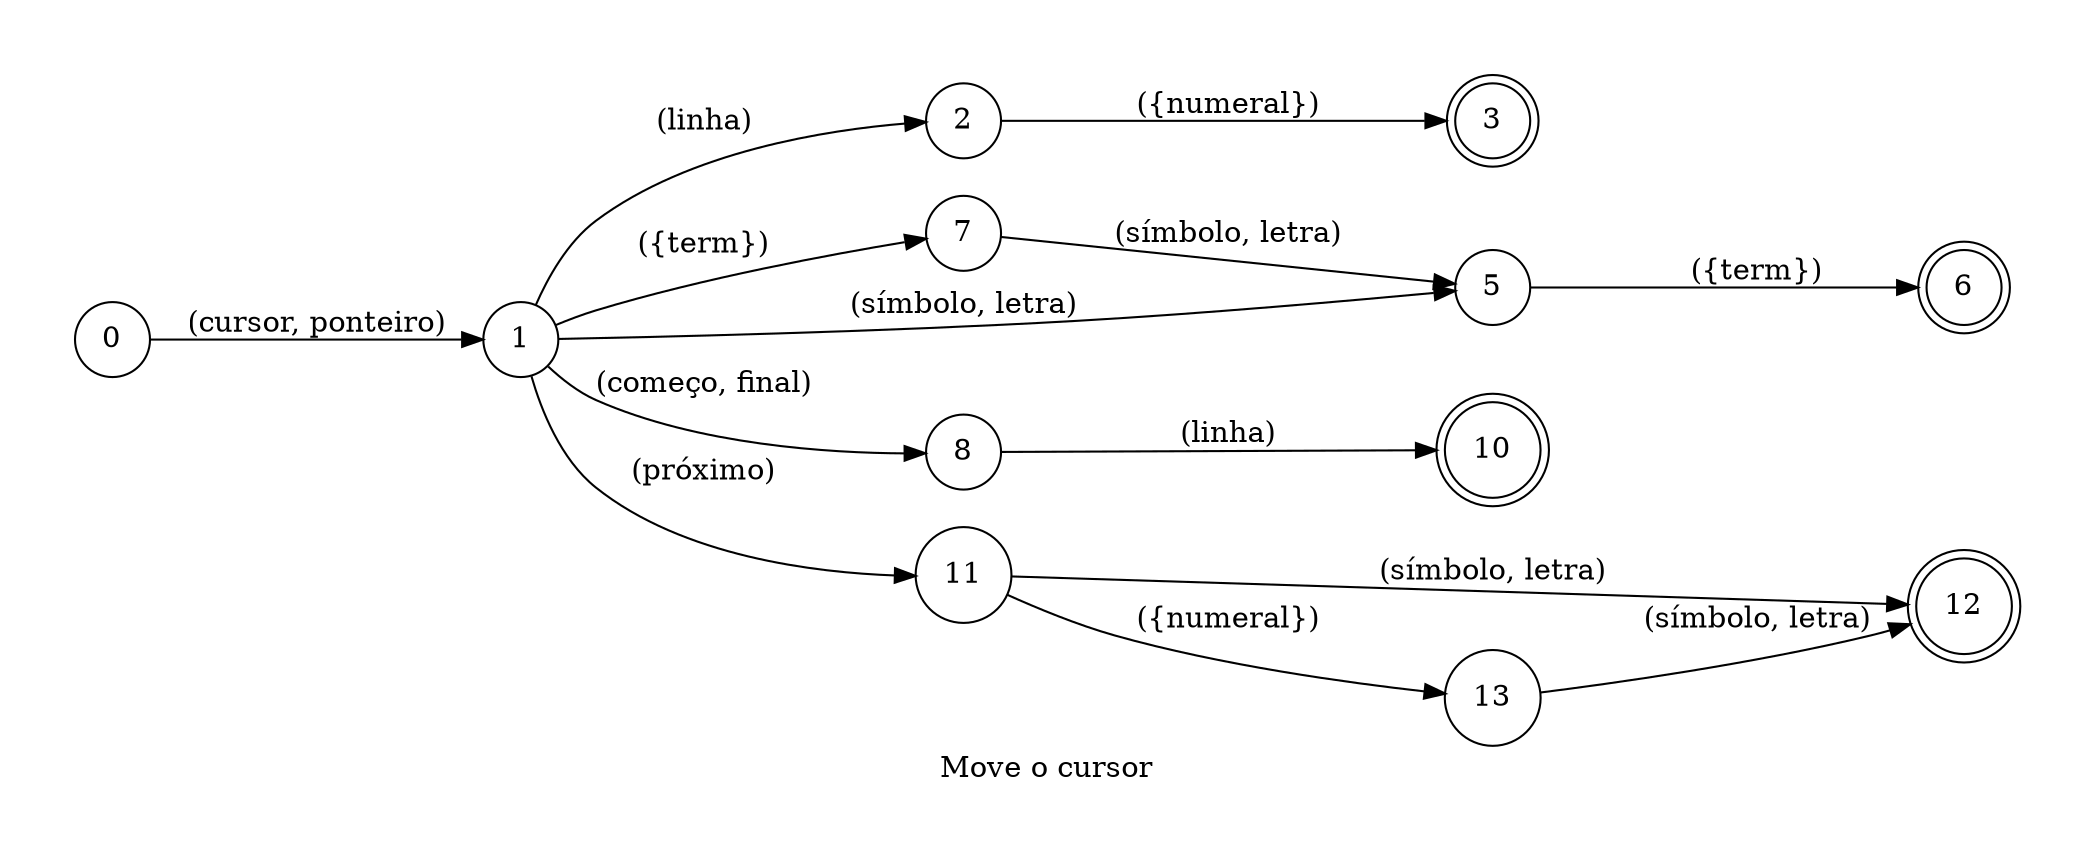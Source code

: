 digraph Cursor {
    id="cursor";
    label="Move o cursor";
    lang="pt-BR";
    langName="Português";
    pad="0.5";
    rankdir=LR;
    node[shape=doublecircle]; 3 10 12 6;
    node[shape=circle];

    0 -> 1 [label="(cursor, ponteiro)"];
    1 -> 2 [label="(linha)"];
    2 -> 3 [label="({numeral})", store=line];

    {1 7} -> 5 [label="(símbolo, letra)"];
    1 -> 7 [label="({term})", store=leapSize, normalize="ordinalNumber"];
    5 -> 6 [label="({term})", store=symbol];

    1 -> 8 [label="(começo, final)", store=linePosition];
    8 -> 10 [label="(linha)"];

    1 -> 11 [label="(próximo)"];
    11 -> 13 [label="({numeral})", store=leapSize];
    {11 13} -> 12 [label="(símbolo, letra)"];

    title="Move o cursor";
    desc="Move o cursor para uma linha ou símbolo";
}